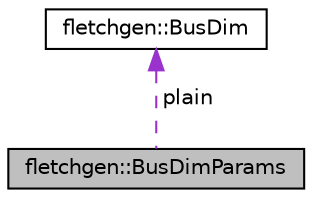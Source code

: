 digraph "fletchgen::BusDimParams"
{
 // LATEX_PDF_SIZE
  edge [fontname="Helvetica",fontsize="10",labelfontname="Helvetica",labelfontsize="10"];
  node [fontname="Helvetica",fontsize="10",shape=record];
  Node1 [label="fletchgen::BusDimParams",height=0.2,width=0.4,color="black", fillcolor="grey75", style="filled", fontcolor="black",tooltip="Holds bus parameters based on bus dimensions, that has actual nodes representing the dimensions."];
  Node2 -> Node1 [dir="back",color="darkorchid3",fontsize="10",style="dashed",label=" plain" ,fontname="Helvetica"];
  Node2 [label="fletchgen::BusDim",height=0.2,width=0.4,color="black", fillcolor="white", style="filled",URL="$structfletchgen_1_1_bus_dim.html",tooltip="Holds bus interface dimensions."];
}
